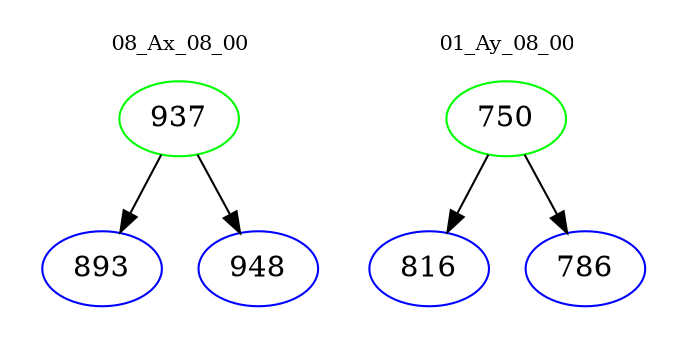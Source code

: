 digraph{
subgraph cluster_0 {
color = white
label = "08_Ax_08_00";
fontsize=10;
T0_937 [label="937", color="green"]
T0_937 -> T0_893 [color="black"]
T0_893 [label="893", color="blue"]
T0_937 -> T0_948 [color="black"]
T0_948 [label="948", color="blue"]
}
subgraph cluster_1 {
color = white
label = "01_Ay_08_00";
fontsize=10;
T1_750 [label="750", color="green"]
T1_750 -> T1_816 [color="black"]
T1_816 [label="816", color="blue"]
T1_750 -> T1_786 [color="black"]
T1_786 [label="786", color="blue"]
}
}
